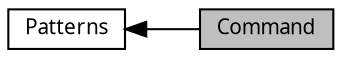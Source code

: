 digraph "Command"
{
  edge [fontname="Verdana",fontsize="10",labelfontname="Verdana",labelfontsize="10"];
  node [fontname="Verdana",fontsize="10",shape=record];
  rankdir=LR;
  Node0 [label="Command",height=0.2,width=0.4,color="black", fillcolor="grey75", style="filled", fontcolor="black"];
  Node1 [label="Patterns",height=0.2,width=0.4,color="black", fillcolor="white", style="filled",URL="$a00501.html"];
  Node1->Node0 [shape=plaintext, dir="back", style="solid"];
}
